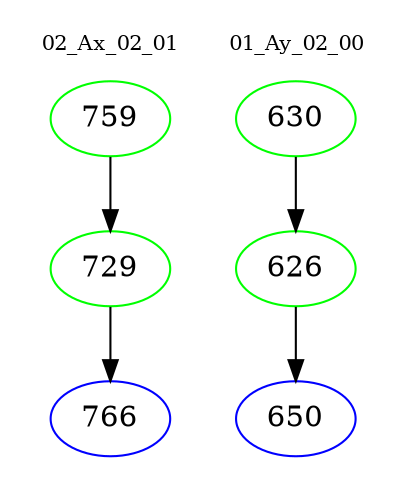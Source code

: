 digraph{
subgraph cluster_0 {
color = white
label = "02_Ax_02_01";
fontsize=10;
T0_759 [label="759", color="green"]
T0_759 -> T0_729 [color="black"]
T0_729 [label="729", color="green"]
T0_729 -> T0_766 [color="black"]
T0_766 [label="766", color="blue"]
}
subgraph cluster_1 {
color = white
label = "01_Ay_02_00";
fontsize=10;
T1_630 [label="630", color="green"]
T1_630 -> T1_626 [color="black"]
T1_626 [label="626", color="green"]
T1_626 -> T1_650 [color="black"]
T1_650 [label="650", color="blue"]
}
}
